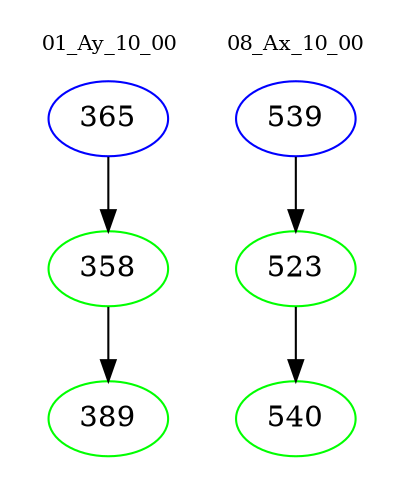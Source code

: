 digraph{
subgraph cluster_0 {
color = white
label = "01_Ay_10_00";
fontsize=10;
T0_365 [label="365", color="blue"]
T0_365 -> T0_358 [color="black"]
T0_358 [label="358", color="green"]
T0_358 -> T0_389 [color="black"]
T0_389 [label="389", color="green"]
}
subgraph cluster_1 {
color = white
label = "08_Ax_10_00";
fontsize=10;
T1_539 [label="539", color="blue"]
T1_539 -> T1_523 [color="black"]
T1_523 [label="523", color="green"]
T1_523 -> T1_540 [color="black"]
T1_540 [label="540", color="green"]
}
}
